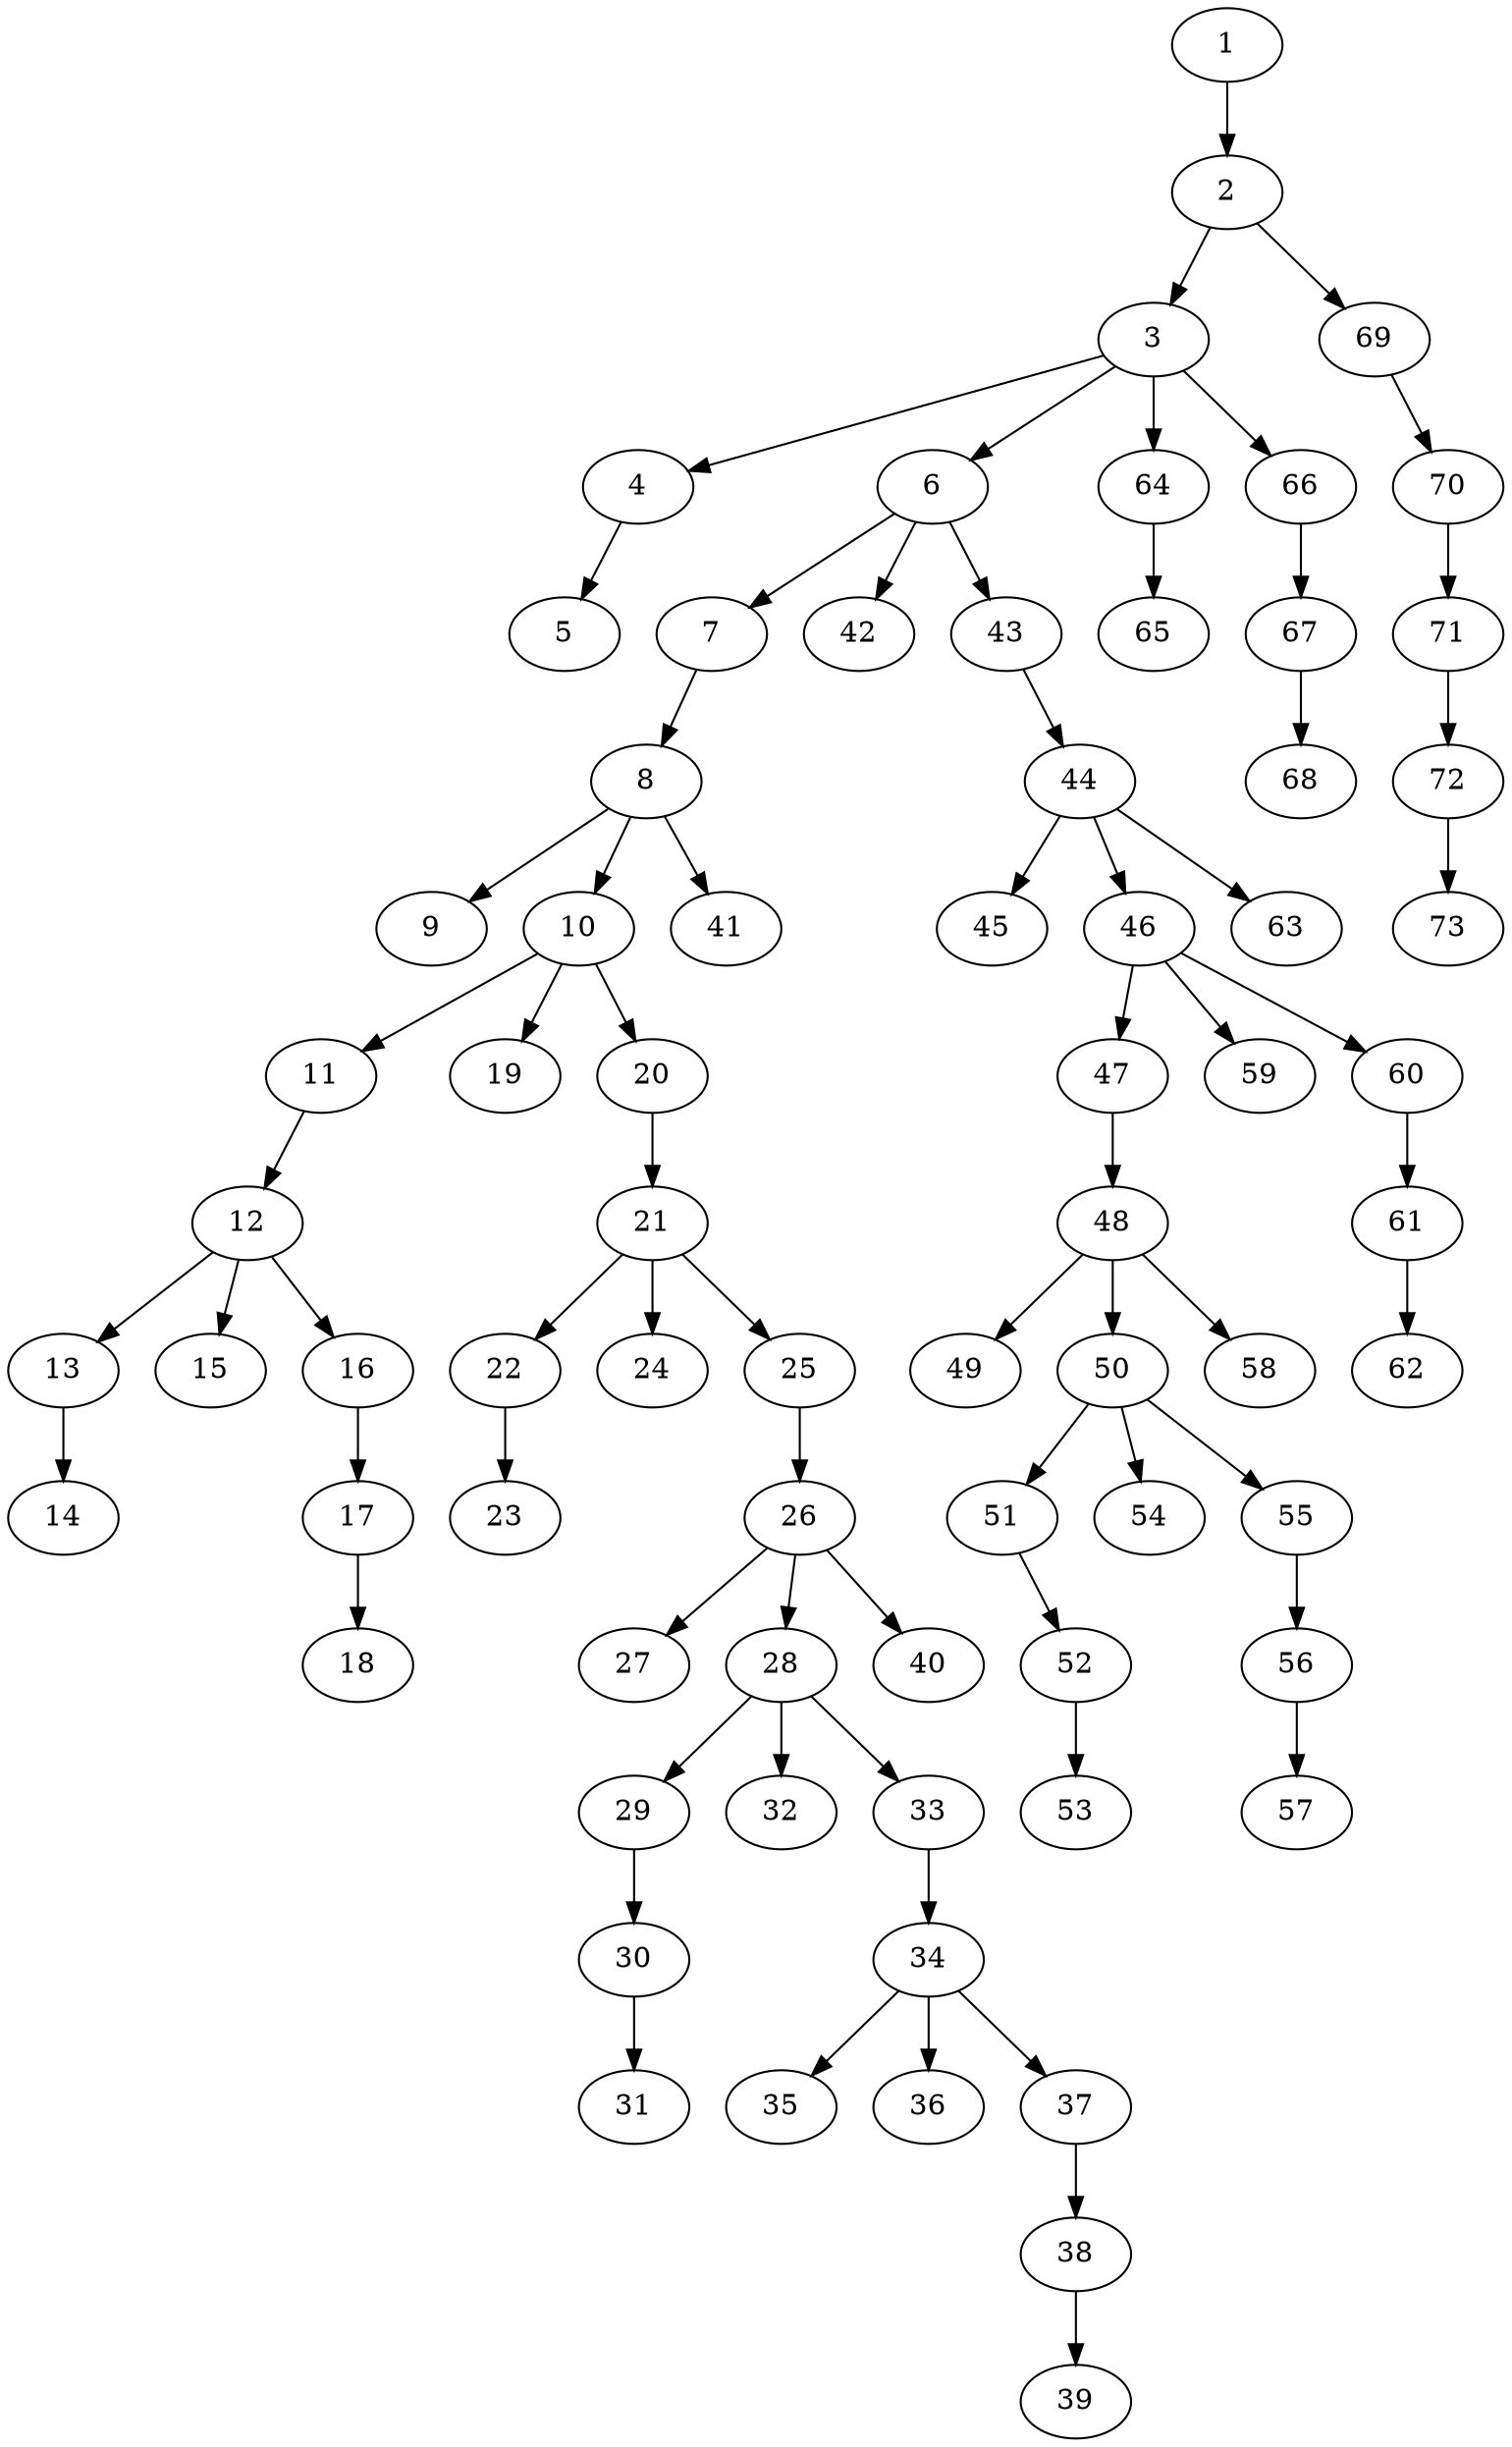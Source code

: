 strict digraph "" {
	1 -> 2;
	2 -> 3;
	2 -> 69;
	3 -> 4;
	3 -> 6;
	3 -> 64;
	3 -> 66;
	4 -> 5;
	6 -> 7;
	6 -> 42;
	6 -> 43;
	7 -> 8;
	8 -> 9;
	8 -> 10;
	8 -> 41;
	10 -> 11;
	10 -> 19;
	10 -> 20;
	11 -> 12;
	12 -> 13;
	12 -> 15;
	12 -> 16;
	13 -> 14;
	16 -> 17;
	17 -> 18;
	20 -> 21;
	21 -> 22;
	21 -> 24;
	21 -> 25;
	22 -> 23;
	25 -> 26;
	26 -> 27;
	26 -> 28;
	26 -> 40;
	28 -> 29;
	28 -> 32;
	28 -> 33;
	29 -> 30;
	30 -> 31;
	33 -> 34;
	34 -> 35;
	34 -> 36;
	34 -> 37;
	37 -> 38;
	38 -> 39;
	43 -> 44;
	44 -> 45;
	44 -> 46;
	44 -> 63;
	46 -> 47;
	46 -> 59;
	46 -> 60;
	47 -> 48;
	48 -> 49;
	48 -> 50;
	48 -> 58;
	50 -> 51;
	50 -> 54;
	50 -> 55;
	51 -> 52;
	52 -> 53;
	55 -> 56;
	56 -> 57;
	60 -> 61;
	61 -> 62;
	64 -> 65;
	66 -> 67;
	67 -> 68;
	69 -> 70;
	70 -> 71;
	71 -> 72;
	72 -> 73;
}
